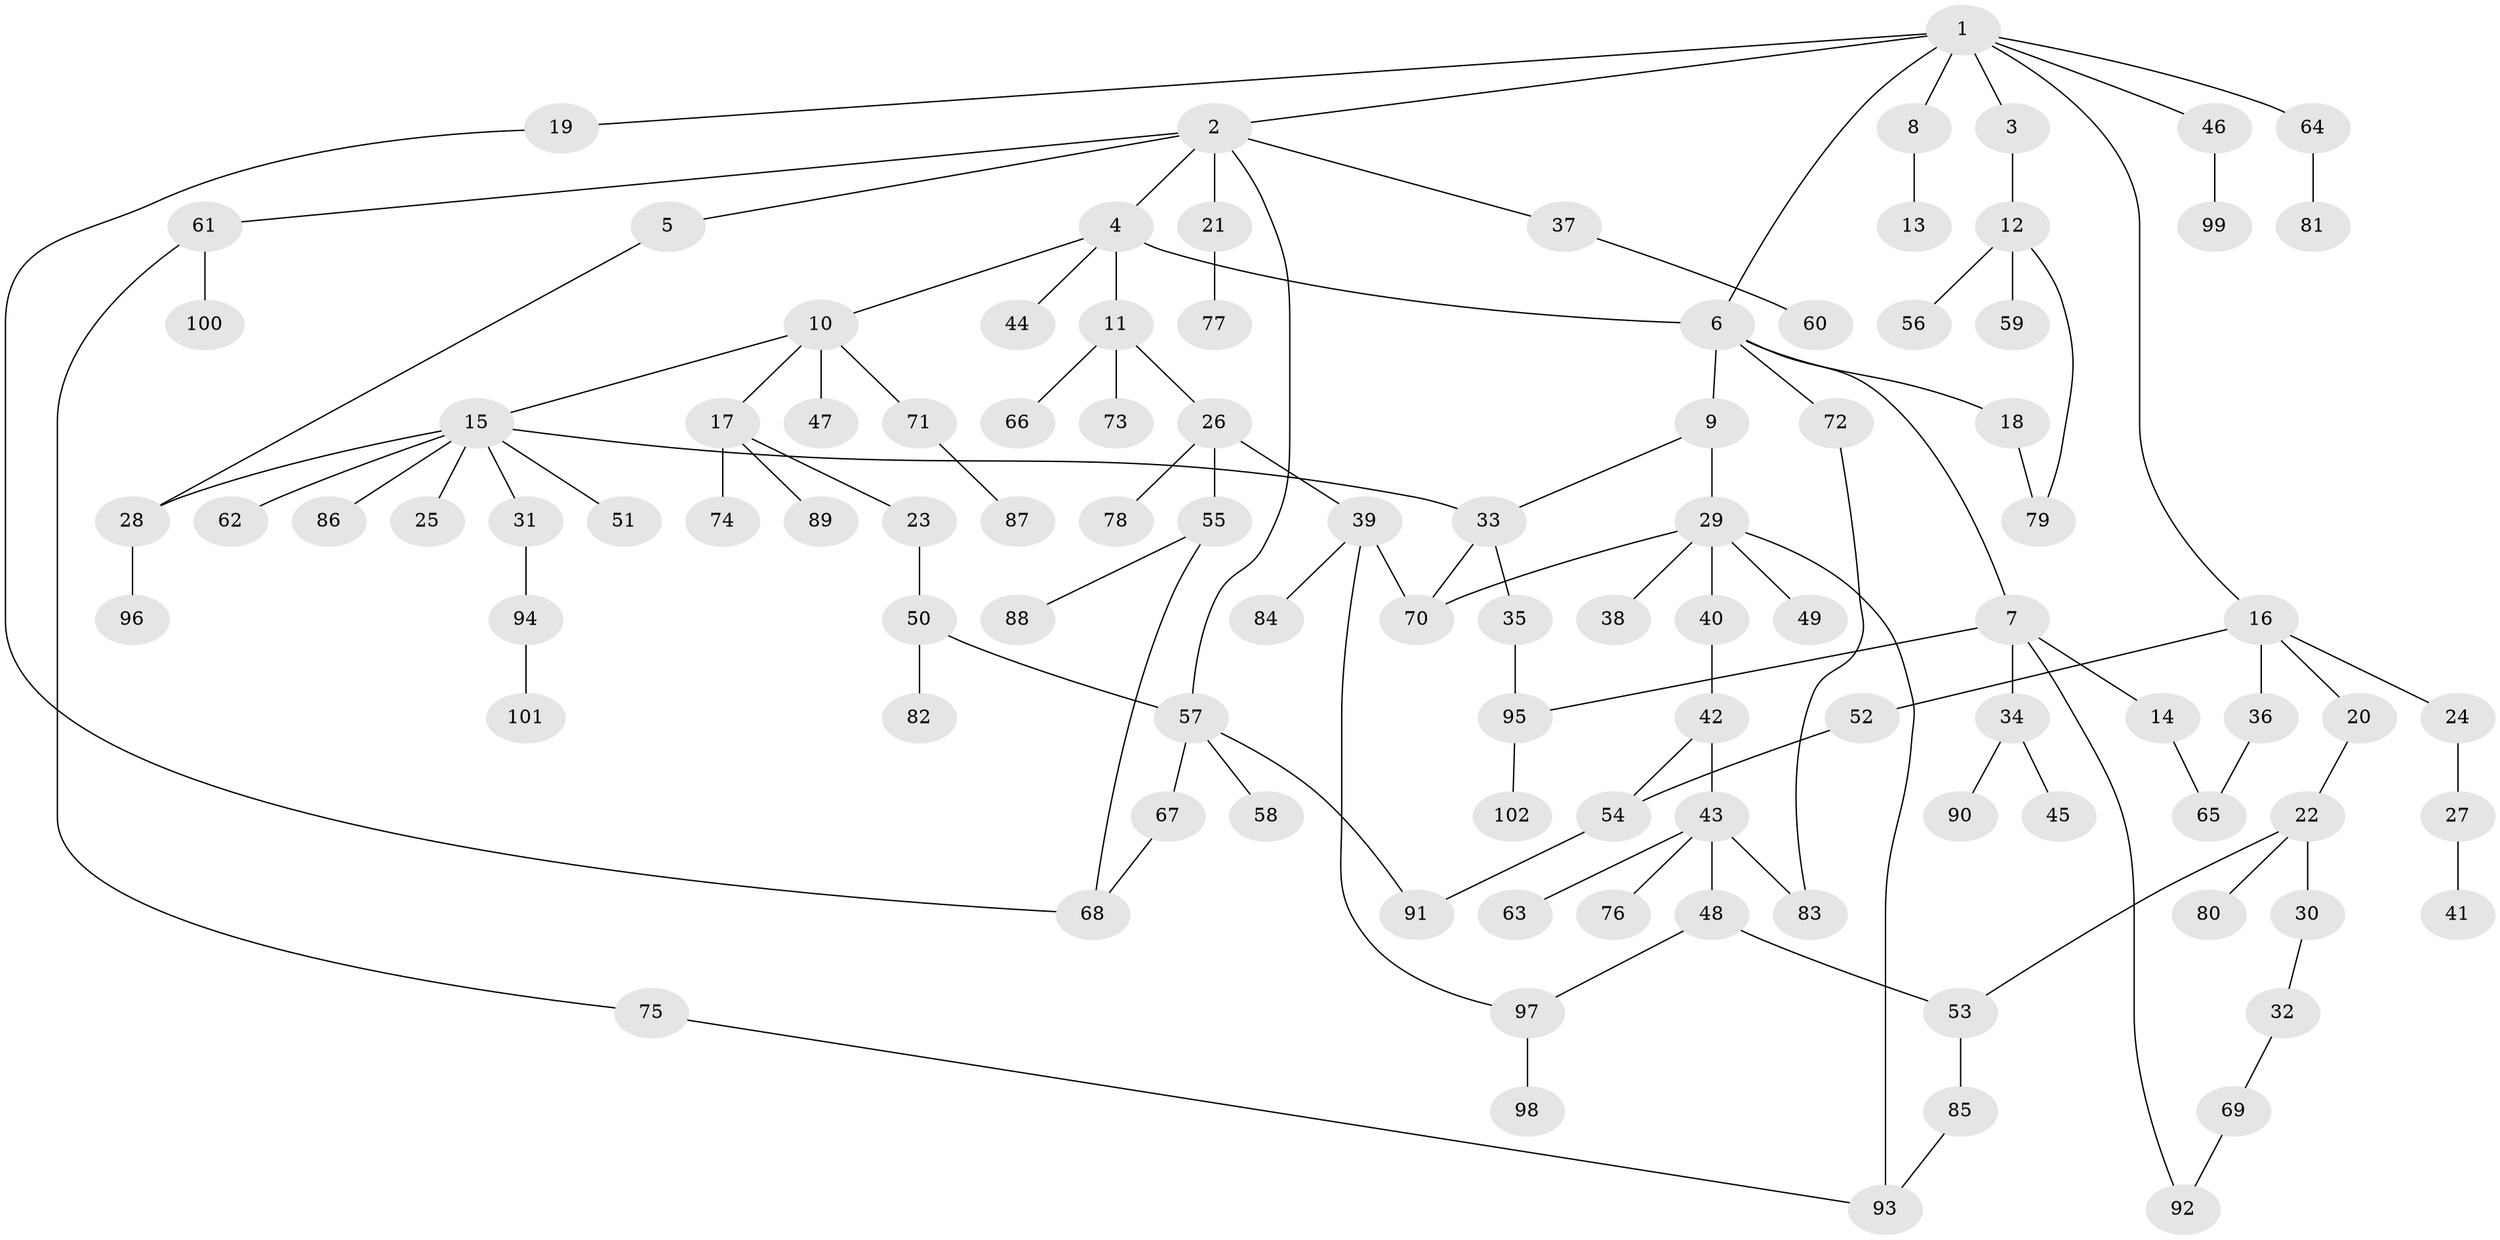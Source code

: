 // Generated by graph-tools (version 1.1) at 2025/01/03/09/25 03:01:02]
// undirected, 102 vertices, 120 edges
graph export_dot {
graph [start="1"]
  node [color=gray90,style=filled];
  1;
  2;
  3;
  4;
  5;
  6;
  7;
  8;
  9;
  10;
  11;
  12;
  13;
  14;
  15;
  16;
  17;
  18;
  19;
  20;
  21;
  22;
  23;
  24;
  25;
  26;
  27;
  28;
  29;
  30;
  31;
  32;
  33;
  34;
  35;
  36;
  37;
  38;
  39;
  40;
  41;
  42;
  43;
  44;
  45;
  46;
  47;
  48;
  49;
  50;
  51;
  52;
  53;
  54;
  55;
  56;
  57;
  58;
  59;
  60;
  61;
  62;
  63;
  64;
  65;
  66;
  67;
  68;
  69;
  70;
  71;
  72;
  73;
  74;
  75;
  76;
  77;
  78;
  79;
  80;
  81;
  82;
  83;
  84;
  85;
  86;
  87;
  88;
  89;
  90;
  91;
  92;
  93;
  94;
  95;
  96;
  97;
  98;
  99;
  100;
  101;
  102;
  1 -- 2;
  1 -- 3;
  1 -- 6;
  1 -- 8;
  1 -- 16;
  1 -- 19;
  1 -- 46;
  1 -- 64;
  2 -- 4;
  2 -- 5;
  2 -- 21;
  2 -- 37;
  2 -- 57;
  2 -- 61;
  3 -- 12;
  4 -- 10;
  4 -- 11;
  4 -- 44;
  4 -- 6;
  5 -- 28;
  6 -- 7;
  6 -- 9;
  6 -- 18;
  6 -- 72;
  7 -- 14;
  7 -- 34;
  7 -- 92;
  7 -- 95;
  8 -- 13;
  9 -- 29;
  9 -- 33;
  10 -- 15;
  10 -- 17;
  10 -- 47;
  10 -- 71;
  11 -- 26;
  11 -- 66;
  11 -- 73;
  12 -- 56;
  12 -- 59;
  12 -- 79;
  14 -- 65;
  15 -- 25;
  15 -- 31;
  15 -- 33;
  15 -- 51;
  15 -- 62;
  15 -- 86;
  15 -- 28;
  16 -- 20;
  16 -- 24;
  16 -- 36;
  16 -- 52;
  17 -- 23;
  17 -- 74;
  17 -- 89;
  18 -- 79;
  19 -- 68;
  20 -- 22;
  21 -- 77;
  22 -- 30;
  22 -- 53;
  22 -- 80;
  23 -- 50;
  24 -- 27;
  26 -- 39;
  26 -- 55;
  26 -- 78;
  27 -- 41;
  28 -- 96;
  29 -- 38;
  29 -- 40;
  29 -- 49;
  29 -- 70;
  29 -- 93;
  30 -- 32;
  31 -- 94;
  32 -- 69;
  33 -- 35;
  33 -- 70;
  34 -- 45;
  34 -- 90;
  35 -- 95;
  36 -- 65;
  37 -- 60;
  39 -- 84;
  39 -- 97;
  39 -- 70;
  40 -- 42;
  42 -- 43;
  42 -- 54;
  43 -- 48;
  43 -- 63;
  43 -- 76;
  43 -- 83;
  46 -- 99;
  48 -- 97;
  48 -- 53;
  50 -- 82;
  50 -- 57;
  52 -- 54;
  53 -- 85;
  54 -- 91;
  55 -- 88;
  55 -- 68;
  57 -- 58;
  57 -- 67;
  57 -- 91;
  61 -- 75;
  61 -- 100;
  64 -- 81;
  67 -- 68;
  69 -- 92;
  71 -- 87;
  72 -- 83;
  75 -- 93;
  85 -- 93;
  94 -- 101;
  95 -- 102;
  97 -- 98;
}

